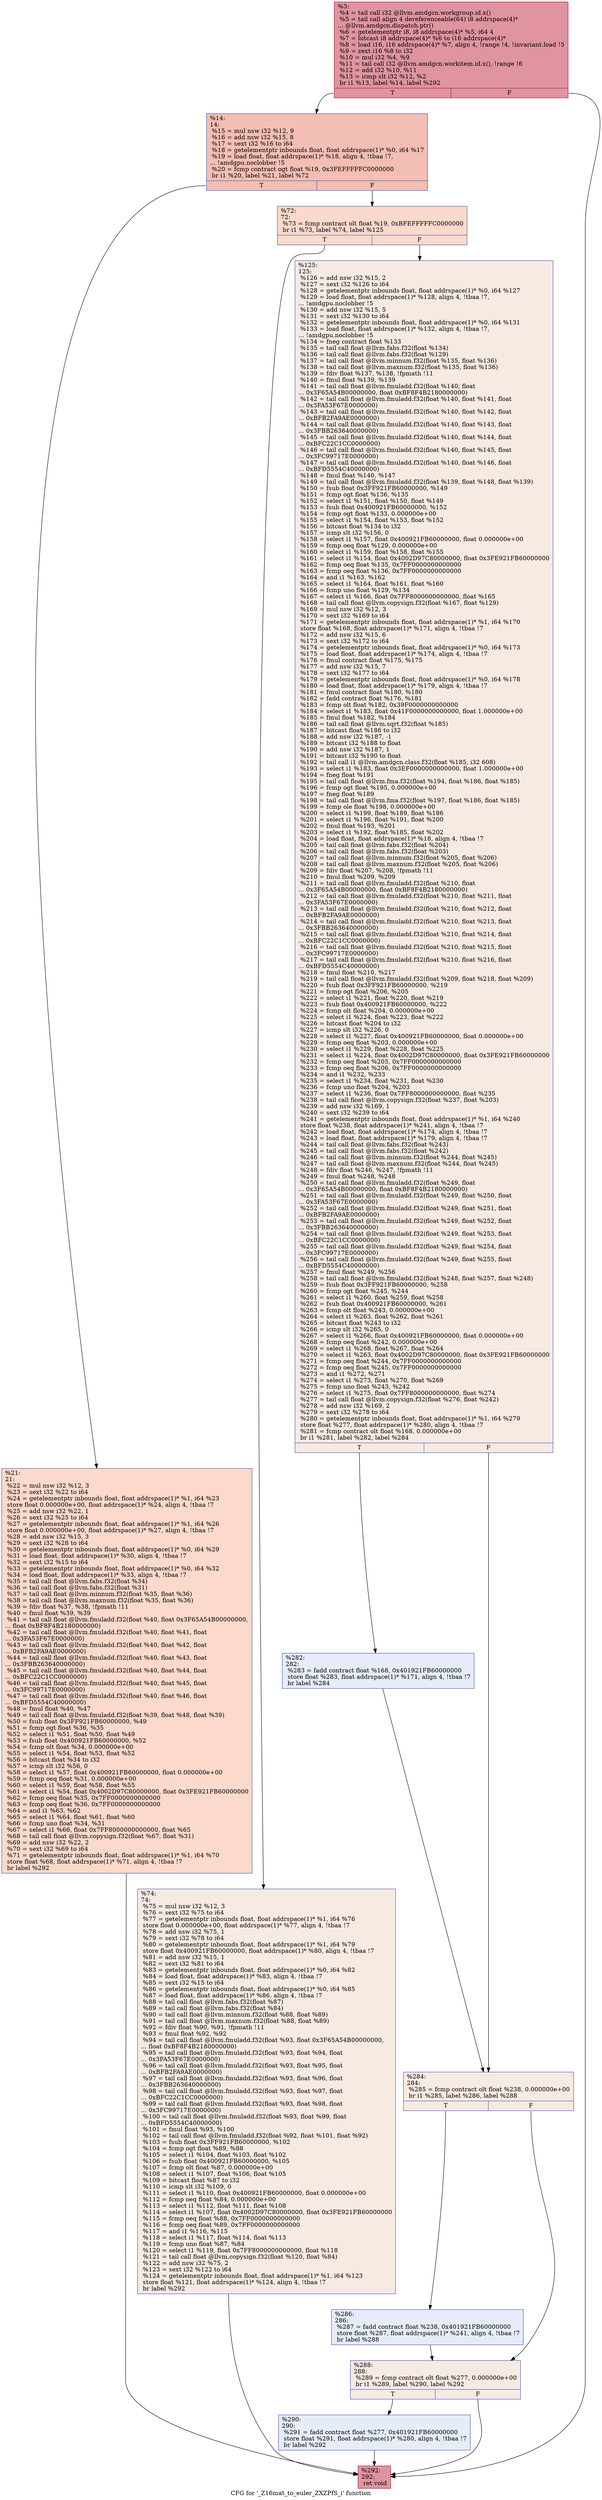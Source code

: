 digraph "CFG for '_Z16mat_to_euler_ZXZPfS_i' function" {
	label="CFG for '_Z16mat_to_euler_ZXZPfS_i' function";

	Node0x481c330 [shape=record,color="#b70d28ff", style=filled, fillcolor="#b70d2870",label="{%3:\l  %4 = tail call i32 @llvm.amdgcn.workgroup.id.x()\l  %5 = tail call align 4 dereferenceable(64) i8 addrspace(4)*\l... @llvm.amdgcn.dispatch.ptr()\l  %6 = getelementptr i8, i8 addrspace(4)* %5, i64 4\l  %7 = bitcast i8 addrspace(4)* %6 to i16 addrspace(4)*\l  %8 = load i16, i16 addrspace(4)* %7, align 4, !range !4, !invariant.load !5\l  %9 = zext i16 %8 to i32\l  %10 = mul i32 %4, %9\l  %11 = tail call i32 @llvm.amdgcn.workitem.id.x(), !range !6\l  %12 = add i32 %10, %11\l  %13 = icmp slt i32 %12, %2\l  br i1 %13, label %14, label %292\l|{<s0>T|<s1>F}}"];
	Node0x481c330:s0 -> Node0x481e200;
	Node0x481c330:s1 -> Node0x481e290;
	Node0x481e200 [shape=record,color="#3d50c3ff", style=filled, fillcolor="#e36c5570",label="{%14:\l14:                                               \l  %15 = mul nsw i32 %12, 9\l  %16 = add nsw i32 %15, 8\l  %17 = sext i32 %16 to i64\l  %18 = getelementptr inbounds float, float addrspace(1)* %0, i64 %17\l  %19 = load float, float addrspace(1)* %18, align 4, !tbaa !7,\l... !amdgpu.noclobber !5\l  %20 = fcmp contract ogt float %19, 0x3FEFFFFFC0000000\l  br i1 %20, label %21, label %72\l|{<s0>T|<s1>F}}"];
	Node0x481e200:s0 -> Node0x481f9e0;
	Node0x481e200:s1 -> Node0x481fa70;
	Node0x481f9e0 [shape=record,color="#3d50c3ff", style=filled, fillcolor="#f7a88970",label="{%21:\l21:                                               \l  %22 = mul nsw i32 %12, 3\l  %23 = sext i32 %22 to i64\l  %24 = getelementptr inbounds float, float addrspace(1)* %1, i64 %23\l  store float 0.000000e+00, float addrspace(1)* %24, align 4, !tbaa !7\l  %25 = add nsw i32 %22, 1\l  %26 = sext i32 %25 to i64\l  %27 = getelementptr inbounds float, float addrspace(1)* %1, i64 %26\l  store float 0.000000e+00, float addrspace(1)* %27, align 4, !tbaa !7\l  %28 = add nsw i32 %15, 3\l  %29 = sext i32 %28 to i64\l  %30 = getelementptr inbounds float, float addrspace(1)* %0, i64 %29\l  %31 = load float, float addrspace(1)* %30, align 4, !tbaa !7\l  %32 = sext i32 %15 to i64\l  %33 = getelementptr inbounds float, float addrspace(1)* %0, i64 %32\l  %34 = load float, float addrspace(1)* %33, align 4, !tbaa !7\l  %35 = tail call float @llvm.fabs.f32(float %34)\l  %36 = tail call float @llvm.fabs.f32(float %31)\l  %37 = tail call float @llvm.minnum.f32(float %35, float %36)\l  %38 = tail call float @llvm.maxnum.f32(float %35, float %36)\l  %39 = fdiv float %37, %38, !fpmath !11\l  %40 = fmul float %39, %39\l  %41 = tail call float @llvm.fmuladd.f32(float %40, float 0x3F65A54B00000000,\l... float 0xBF8F4B2180000000)\l  %42 = tail call float @llvm.fmuladd.f32(float %40, float %41, float\l... 0x3FA53F67E0000000)\l  %43 = tail call float @llvm.fmuladd.f32(float %40, float %42, float\l... 0xBFB2FA9AE0000000)\l  %44 = tail call float @llvm.fmuladd.f32(float %40, float %43, float\l... 0x3FBB263640000000)\l  %45 = tail call float @llvm.fmuladd.f32(float %40, float %44, float\l... 0xBFC22C1CC0000000)\l  %46 = tail call float @llvm.fmuladd.f32(float %40, float %45, float\l... 0x3FC99717E0000000)\l  %47 = tail call float @llvm.fmuladd.f32(float %40, float %46, float\l... 0xBFD5554C40000000)\l  %48 = fmul float %40, %47\l  %49 = tail call float @llvm.fmuladd.f32(float %39, float %48, float %39)\l  %50 = fsub float 0x3FF921FB60000000, %49\l  %51 = fcmp ogt float %36, %35\l  %52 = select i1 %51, float %50, float %49\l  %53 = fsub float 0x400921FB60000000, %52\l  %54 = fcmp olt float %34, 0.000000e+00\l  %55 = select i1 %54, float %53, float %52\l  %56 = bitcast float %34 to i32\l  %57 = icmp slt i32 %56, 0\l  %58 = select i1 %57, float 0x400921FB60000000, float 0.000000e+00\l  %59 = fcmp oeq float %31, 0.000000e+00\l  %60 = select i1 %59, float %58, float %55\l  %61 = select i1 %54, float 0x4002D97C80000000, float 0x3FE921FB60000000\l  %62 = fcmp oeq float %35, 0x7FF0000000000000\l  %63 = fcmp oeq float %36, 0x7FF0000000000000\l  %64 = and i1 %63, %62\l  %65 = select i1 %64, float %61, float %60\l  %66 = fcmp uno float %34, %31\l  %67 = select i1 %66, float 0x7FF8000000000000, float %65\l  %68 = tail call float @llvm.copysign.f32(float %67, float %31)\l  %69 = add nsw i32 %22, 2\l  %70 = sext i32 %69 to i64\l  %71 = getelementptr inbounds float, float addrspace(1)* %1, i64 %70\l  store float %68, float addrspace(1)* %71, align 4, !tbaa !7\l  br label %292\l}"];
	Node0x481f9e0 -> Node0x481e290;
	Node0x481fa70 [shape=record,color="#3d50c3ff", style=filled, fillcolor="#f7a88970",label="{%72:\l72:                                               \l  %73 = fcmp contract olt float %19, 0xBFEFFFFFC0000000\l  br i1 %73, label %74, label %125\l|{<s0>T|<s1>F}}"];
	Node0x481fa70:s0 -> Node0x48236e0;
	Node0x481fa70:s1 -> Node0x4823770;
	Node0x48236e0 [shape=record,color="#3d50c3ff", style=filled, fillcolor="#eed0c070",label="{%74:\l74:                                               \l  %75 = mul nsw i32 %12, 3\l  %76 = sext i32 %75 to i64\l  %77 = getelementptr inbounds float, float addrspace(1)* %1, i64 %76\l  store float 0.000000e+00, float addrspace(1)* %77, align 4, !tbaa !7\l  %78 = add nsw i32 %75, 1\l  %79 = sext i32 %78 to i64\l  %80 = getelementptr inbounds float, float addrspace(1)* %1, i64 %79\l  store float 0x400921FB60000000, float addrspace(1)* %80, align 4, !tbaa !7\l  %81 = add nsw i32 %15, 1\l  %82 = sext i32 %81 to i64\l  %83 = getelementptr inbounds float, float addrspace(1)* %0, i64 %82\l  %84 = load float, float addrspace(1)* %83, align 4, !tbaa !7\l  %85 = sext i32 %15 to i64\l  %86 = getelementptr inbounds float, float addrspace(1)* %0, i64 %85\l  %87 = load float, float addrspace(1)* %86, align 4, !tbaa !7\l  %88 = tail call float @llvm.fabs.f32(float %87)\l  %89 = tail call float @llvm.fabs.f32(float %84)\l  %90 = tail call float @llvm.minnum.f32(float %88, float %89)\l  %91 = tail call float @llvm.maxnum.f32(float %88, float %89)\l  %92 = fdiv float %90, %91, !fpmath !11\l  %93 = fmul float %92, %92\l  %94 = tail call float @llvm.fmuladd.f32(float %93, float 0x3F65A54B00000000,\l... float 0xBF8F4B2180000000)\l  %95 = tail call float @llvm.fmuladd.f32(float %93, float %94, float\l... 0x3FA53F67E0000000)\l  %96 = tail call float @llvm.fmuladd.f32(float %93, float %95, float\l... 0xBFB2FA9AE0000000)\l  %97 = tail call float @llvm.fmuladd.f32(float %93, float %96, float\l... 0x3FBB263640000000)\l  %98 = tail call float @llvm.fmuladd.f32(float %93, float %97, float\l... 0xBFC22C1CC0000000)\l  %99 = tail call float @llvm.fmuladd.f32(float %93, float %98, float\l... 0x3FC99717E0000000)\l  %100 = tail call float @llvm.fmuladd.f32(float %93, float %99, float\l... 0xBFD5554C40000000)\l  %101 = fmul float %93, %100\l  %102 = tail call float @llvm.fmuladd.f32(float %92, float %101, float %92)\l  %103 = fsub float 0x3FF921FB60000000, %102\l  %104 = fcmp ogt float %89, %88\l  %105 = select i1 %104, float %103, float %102\l  %106 = fsub float 0x400921FB60000000, %105\l  %107 = fcmp olt float %87, 0.000000e+00\l  %108 = select i1 %107, float %106, float %105\l  %109 = bitcast float %87 to i32\l  %110 = icmp slt i32 %109, 0\l  %111 = select i1 %110, float 0x400921FB60000000, float 0.000000e+00\l  %112 = fcmp oeq float %84, 0.000000e+00\l  %113 = select i1 %112, float %111, float %108\l  %114 = select i1 %107, float 0x4002D97C80000000, float 0x3FE921FB60000000\l  %115 = fcmp oeq float %88, 0x7FF0000000000000\l  %116 = fcmp oeq float %89, 0x7FF0000000000000\l  %117 = and i1 %116, %115\l  %118 = select i1 %117, float %114, float %113\l  %119 = fcmp uno float %87, %84\l  %120 = select i1 %119, float 0x7FF8000000000000, float %118\l  %121 = tail call float @llvm.copysign.f32(float %120, float %84)\l  %122 = add nsw i32 %75, 2\l  %123 = sext i32 %122 to i64\l  %124 = getelementptr inbounds float, float addrspace(1)* %1, i64 %123\l  store float %121, float addrspace(1)* %124, align 4, !tbaa !7\l  br label %292\l}"];
	Node0x48236e0 -> Node0x481e290;
	Node0x4823770 [shape=record,color="#3d50c3ff", style=filled, fillcolor="#eed0c070",label="{%125:\l125:                                              \l  %126 = add nsw i32 %15, 2\l  %127 = sext i32 %126 to i64\l  %128 = getelementptr inbounds float, float addrspace(1)* %0, i64 %127\l  %129 = load float, float addrspace(1)* %128, align 4, !tbaa !7,\l... !amdgpu.noclobber !5\l  %130 = add nsw i32 %15, 5\l  %131 = sext i32 %130 to i64\l  %132 = getelementptr inbounds float, float addrspace(1)* %0, i64 %131\l  %133 = load float, float addrspace(1)* %132, align 4, !tbaa !7,\l... !amdgpu.noclobber !5\l  %134 = fneg contract float %133\l  %135 = tail call float @llvm.fabs.f32(float %134)\l  %136 = tail call float @llvm.fabs.f32(float %129)\l  %137 = tail call float @llvm.minnum.f32(float %135, float %136)\l  %138 = tail call float @llvm.maxnum.f32(float %135, float %136)\l  %139 = fdiv float %137, %138, !fpmath !11\l  %140 = fmul float %139, %139\l  %141 = tail call float @llvm.fmuladd.f32(float %140, float\l... 0x3F65A54B00000000, float 0xBF8F4B2180000000)\l  %142 = tail call float @llvm.fmuladd.f32(float %140, float %141, float\l... 0x3FA53F67E0000000)\l  %143 = tail call float @llvm.fmuladd.f32(float %140, float %142, float\l... 0xBFB2FA9AE0000000)\l  %144 = tail call float @llvm.fmuladd.f32(float %140, float %143, float\l... 0x3FBB263640000000)\l  %145 = tail call float @llvm.fmuladd.f32(float %140, float %144, float\l... 0xBFC22C1CC0000000)\l  %146 = tail call float @llvm.fmuladd.f32(float %140, float %145, float\l... 0x3FC99717E0000000)\l  %147 = tail call float @llvm.fmuladd.f32(float %140, float %146, float\l... 0xBFD5554C40000000)\l  %148 = fmul float %140, %147\l  %149 = tail call float @llvm.fmuladd.f32(float %139, float %148, float %139)\l  %150 = fsub float 0x3FF921FB60000000, %149\l  %151 = fcmp ogt float %136, %135\l  %152 = select i1 %151, float %150, float %149\l  %153 = fsub float 0x400921FB60000000, %152\l  %154 = fcmp ogt float %133, 0.000000e+00\l  %155 = select i1 %154, float %153, float %152\l  %156 = bitcast float %134 to i32\l  %157 = icmp slt i32 %156, 0\l  %158 = select i1 %157, float 0x400921FB60000000, float 0.000000e+00\l  %159 = fcmp oeq float %129, 0.000000e+00\l  %160 = select i1 %159, float %158, float %155\l  %161 = select i1 %154, float 0x4002D97C80000000, float 0x3FE921FB60000000\l  %162 = fcmp oeq float %135, 0x7FF0000000000000\l  %163 = fcmp oeq float %136, 0x7FF0000000000000\l  %164 = and i1 %163, %162\l  %165 = select i1 %164, float %161, float %160\l  %166 = fcmp uno float %129, %134\l  %167 = select i1 %166, float 0x7FF8000000000000, float %165\l  %168 = tail call float @llvm.copysign.f32(float %167, float %129)\l  %169 = mul nsw i32 %12, 3\l  %170 = sext i32 %169 to i64\l  %171 = getelementptr inbounds float, float addrspace(1)* %1, i64 %170\l  store float %168, float addrspace(1)* %171, align 4, !tbaa !7\l  %172 = add nsw i32 %15, 6\l  %173 = sext i32 %172 to i64\l  %174 = getelementptr inbounds float, float addrspace(1)* %0, i64 %173\l  %175 = load float, float addrspace(1)* %174, align 4, !tbaa !7\l  %176 = fmul contract float %175, %175\l  %177 = add nsw i32 %15, 7\l  %178 = sext i32 %177 to i64\l  %179 = getelementptr inbounds float, float addrspace(1)* %0, i64 %178\l  %180 = load float, float addrspace(1)* %179, align 4, !tbaa !7\l  %181 = fmul contract float %180, %180\l  %182 = fadd contract float %176, %181\l  %183 = fcmp olt float %182, 0x39F0000000000000\l  %184 = select i1 %183, float 0x41F0000000000000, float 1.000000e+00\l  %185 = fmul float %182, %184\l  %186 = tail call float @llvm.sqrt.f32(float %185)\l  %187 = bitcast float %186 to i32\l  %188 = add nsw i32 %187, -1\l  %189 = bitcast i32 %188 to float\l  %190 = add nsw i32 %187, 1\l  %191 = bitcast i32 %190 to float\l  %192 = tail call i1 @llvm.amdgcn.class.f32(float %185, i32 608)\l  %193 = select i1 %183, float 0x3EF0000000000000, float 1.000000e+00\l  %194 = fneg float %191\l  %195 = tail call float @llvm.fma.f32(float %194, float %186, float %185)\l  %196 = fcmp ogt float %195, 0.000000e+00\l  %197 = fneg float %189\l  %198 = tail call float @llvm.fma.f32(float %197, float %186, float %185)\l  %199 = fcmp ole float %198, 0.000000e+00\l  %200 = select i1 %199, float %189, float %186\l  %201 = select i1 %196, float %191, float %200\l  %202 = fmul float %193, %201\l  %203 = select i1 %192, float %185, float %202\l  %204 = load float, float addrspace(1)* %18, align 4, !tbaa !7\l  %205 = tail call float @llvm.fabs.f32(float %204)\l  %206 = tail call float @llvm.fabs.f32(float %203)\l  %207 = tail call float @llvm.minnum.f32(float %205, float %206)\l  %208 = tail call float @llvm.maxnum.f32(float %205, float %206)\l  %209 = fdiv float %207, %208, !fpmath !11\l  %210 = fmul float %209, %209\l  %211 = tail call float @llvm.fmuladd.f32(float %210, float\l... 0x3F65A54B00000000, float 0xBF8F4B2180000000)\l  %212 = tail call float @llvm.fmuladd.f32(float %210, float %211, float\l... 0x3FA53F67E0000000)\l  %213 = tail call float @llvm.fmuladd.f32(float %210, float %212, float\l... 0xBFB2FA9AE0000000)\l  %214 = tail call float @llvm.fmuladd.f32(float %210, float %213, float\l... 0x3FBB263640000000)\l  %215 = tail call float @llvm.fmuladd.f32(float %210, float %214, float\l... 0xBFC22C1CC0000000)\l  %216 = tail call float @llvm.fmuladd.f32(float %210, float %215, float\l... 0x3FC99717E0000000)\l  %217 = tail call float @llvm.fmuladd.f32(float %210, float %216, float\l... 0xBFD5554C40000000)\l  %218 = fmul float %210, %217\l  %219 = tail call float @llvm.fmuladd.f32(float %209, float %218, float %209)\l  %220 = fsub float 0x3FF921FB60000000, %219\l  %221 = fcmp ogt float %206, %205\l  %222 = select i1 %221, float %220, float %219\l  %223 = fsub float 0x400921FB60000000, %222\l  %224 = fcmp olt float %204, 0.000000e+00\l  %225 = select i1 %224, float %223, float %222\l  %226 = bitcast float %204 to i32\l  %227 = icmp slt i32 %226, 0\l  %228 = select i1 %227, float 0x400921FB60000000, float 0.000000e+00\l  %229 = fcmp oeq float %203, 0.000000e+00\l  %230 = select i1 %229, float %228, float %225\l  %231 = select i1 %224, float 0x4002D97C80000000, float 0x3FE921FB60000000\l  %232 = fcmp oeq float %205, 0x7FF0000000000000\l  %233 = fcmp oeq float %206, 0x7FF0000000000000\l  %234 = and i1 %232, %233\l  %235 = select i1 %234, float %231, float %230\l  %236 = fcmp uno float %204, %203\l  %237 = select i1 %236, float 0x7FF8000000000000, float %235\l  %238 = tail call float @llvm.copysign.f32(float %237, float %203)\l  %239 = add nsw i32 %169, 1\l  %240 = sext i32 %239 to i64\l  %241 = getelementptr inbounds float, float addrspace(1)* %1, i64 %240\l  store float %238, float addrspace(1)* %241, align 4, !tbaa !7\l  %242 = load float, float addrspace(1)* %174, align 4, !tbaa !7\l  %243 = load float, float addrspace(1)* %179, align 4, !tbaa !7\l  %244 = tail call float @llvm.fabs.f32(float %243)\l  %245 = tail call float @llvm.fabs.f32(float %242)\l  %246 = tail call float @llvm.minnum.f32(float %244, float %245)\l  %247 = tail call float @llvm.maxnum.f32(float %244, float %245)\l  %248 = fdiv float %246, %247, !fpmath !11\l  %249 = fmul float %248, %248\l  %250 = tail call float @llvm.fmuladd.f32(float %249, float\l... 0x3F65A54B00000000, float 0xBF8F4B2180000000)\l  %251 = tail call float @llvm.fmuladd.f32(float %249, float %250, float\l... 0x3FA53F67E0000000)\l  %252 = tail call float @llvm.fmuladd.f32(float %249, float %251, float\l... 0xBFB2FA9AE0000000)\l  %253 = tail call float @llvm.fmuladd.f32(float %249, float %252, float\l... 0x3FBB263640000000)\l  %254 = tail call float @llvm.fmuladd.f32(float %249, float %253, float\l... 0xBFC22C1CC0000000)\l  %255 = tail call float @llvm.fmuladd.f32(float %249, float %254, float\l... 0x3FC99717E0000000)\l  %256 = tail call float @llvm.fmuladd.f32(float %249, float %255, float\l... 0xBFD5554C40000000)\l  %257 = fmul float %249, %256\l  %258 = tail call float @llvm.fmuladd.f32(float %248, float %257, float %248)\l  %259 = fsub float 0x3FF921FB60000000, %258\l  %260 = fcmp ogt float %245, %244\l  %261 = select i1 %260, float %259, float %258\l  %262 = fsub float 0x400921FB60000000, %261\l  %263 = fcmp olt float %243, 0.000000e+00\l  %264 = select i1 %263, float %262, float %261\l  %265 = bitcast float %243 to i32\l  %266 = icmp slt i32 %265, 0\l  %267 = select i1 %266, float 0x400921FB60000000, float 0.000000e+00\l  %268 = fcmp oeq float %242, 0.000000e+00\l  %269 = select i1 %268, float %267, float %264\l  %270 = select i1 %263, float 0x4002D97C80000000, float 0x3FE921FB60000000\l  %271 = fcmp oeq float %244, 0x7FF0000000000000\l  %272 = fcmp oeq float %245, 0x7FF0000000000000\l  %273 = and i1 %272, %271\l  %274 = select i1 %273, float %270, float %269\l  %275 = fcmp uno float %243, %242\l  %276 = select i1 %275, float 0x7FF8000000000000, float %274\l  %277 = tail call float @llvm.copysign.f32(float %276, float %242)\l  %278 = add nsw i32 %169, 2\l  %279 = sext i32 %278 to i64\l  %280 = getelementptr inbounds float, float addrspace(1)* %1, i64 %279\l  store float %277, float addrspace(1)* %280, align 4, !tbaa !7\l  %281 = fcmp contract olt float %168, 0.000000e+00\l  br i1 %281, label %282, label %284\l|{<s0>T|<s1>F}}"];
	Node0x4823770:s0 -> Node0x482e8d0;
	Node0x4823770:s1 -> Node0x482e920;
	Node0x482e8d0 [shape=record,color="#3d50c3ff", style=filled, fillcolor="#c7d7f070",label="{%282:\l282:                                              \l  %283 = fadd contract float %168, 0x401921FB60000000\l  store float %283, float addrspace(1)* %171, align 4, !tbaa !7\l  br label %284\l}"];
	Node0x482e8d0 -> Node0x482e920;
	Node0x482e920 [shape=record,color="#3d50c3ff", style=filled, fillcolor="#eed0c070",label="{%284:\l284:                                              \l  %285 = fcmp contract olt float %238, 0.000000e+00\l  br i1 %285, label %286, label %288\l|{<s0>T|<s1>F}}"];
	Node0x482e920:s0 -> Node0x482ec40;
	Node0x482e920:s1 -> Node0x482ec90;
	Node0x482ec40 [shape=record,color="#3d50c3ff", style=filled, fillcolor="#c7d7f070",label="{%286:\l286:                                              \l  %287 = fadd contract float %238, 0x401921FB60000000\l  store float %287, float addrspace(1)* %241, align 4, !tbaa !7\l  br label %288\l}"];
	Node0x482ec40 -> Node0x482ec90;
	Node0x482ec90 [shape=record,color="#3d50c3ff", style=filled, fillcolor="#eed0c070",label="{%288:\l288:                                              \l  %289 = fcmp contract olt float %277, 0.000000e+00\l  br i1 %289, label %290, label %292\l|{<s0>T|<s1>F}}"];
	Node0x482ec90:s0 -> Node0x482eff0;
	Node0x482ec90:s1 -> Node0x481e290;
	Node0x482eff0 [shape=record,color="#3d50c3ff", style=filled, fillcolor="#c7d7f070",label="{%290:\l290:                                              \l  %291 = fadd contract float %277, 0x401921FB60000000\l  store float %291, float addrspace(1)* %280, align 4, !tbaa !7\l  br label %292\l}"];
	Node0x482eff0 -> Node0x481e290;
	Node0x481e290 [shape=record,color="#b70d28ff", style=filled, fillcolor="#b70d2870",label="{%292:\l292:                                              \l  ret void\l}"];
}
